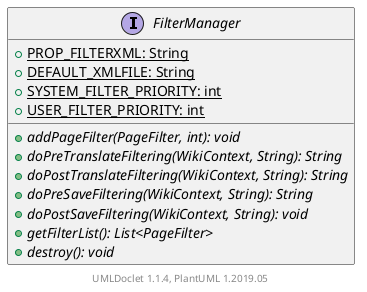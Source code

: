 @startuml

    interface FilterManager [[FilterManager.html]] {
        {static} +PROP_FILTERXML: String
        {static} +DEFAULT_XMLFILE: String
        {static} +SYSTEM_FILTER_PRIORITY: int
        {static} +USER_FILTER_PRIORITY: int
        {abstract} +addPageFilter(PageFilter, int): void
        {abstract} +doPreTranslateFiltering(WikiContext, String): String
        {abstract} +doPostTranslateFiltering(WikiContext, String): String
        {abstract} +doPreSaveFiltering(WikiContext, String): String
        {abstract} +doPostSaveFiltering(WikiContext, String): void
        {abstract} +getFilterList(): List<PageFilter>
        {abstract} +destroy(): void
    }


    center footer UMLDoclet 1.1.4, PlantUML 1.2019.05
@enduml
